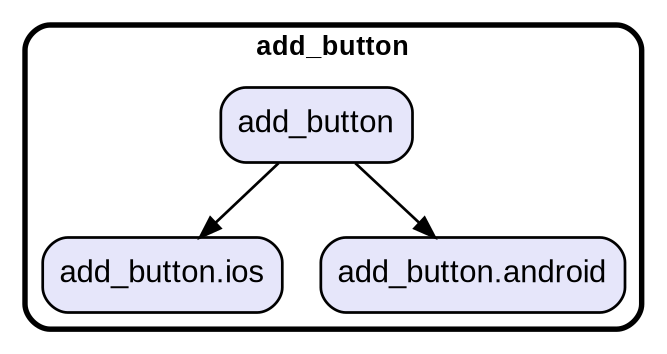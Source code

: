 digraph "" {
  graph [style=rounded fontname="Arial Black" fontsize=13 penwidth=2.6];
  node [shape=rect style="filled,rounded" fontname=Arial fontsize=15 fillcolor=Lavender penwidth=1.3];
  edge [penwidth=1.3];
  "/add_button.dart" [label="add_button"];
  "/add_button.ios.dart" [label="add_button.ios"];
  "/add_button.android.dart" [label="add_button.android"];
  subgraph "cluster~" {
    label="add_button";
    "/add_button.dart";
    "/add_button.ios.dart";
    "/add_button.android.dart";
  }
  "/add_button.dart" -> "/add_button.android.dart";
  "/add_button.dart" -> "/add_button.ios.dart";
}
